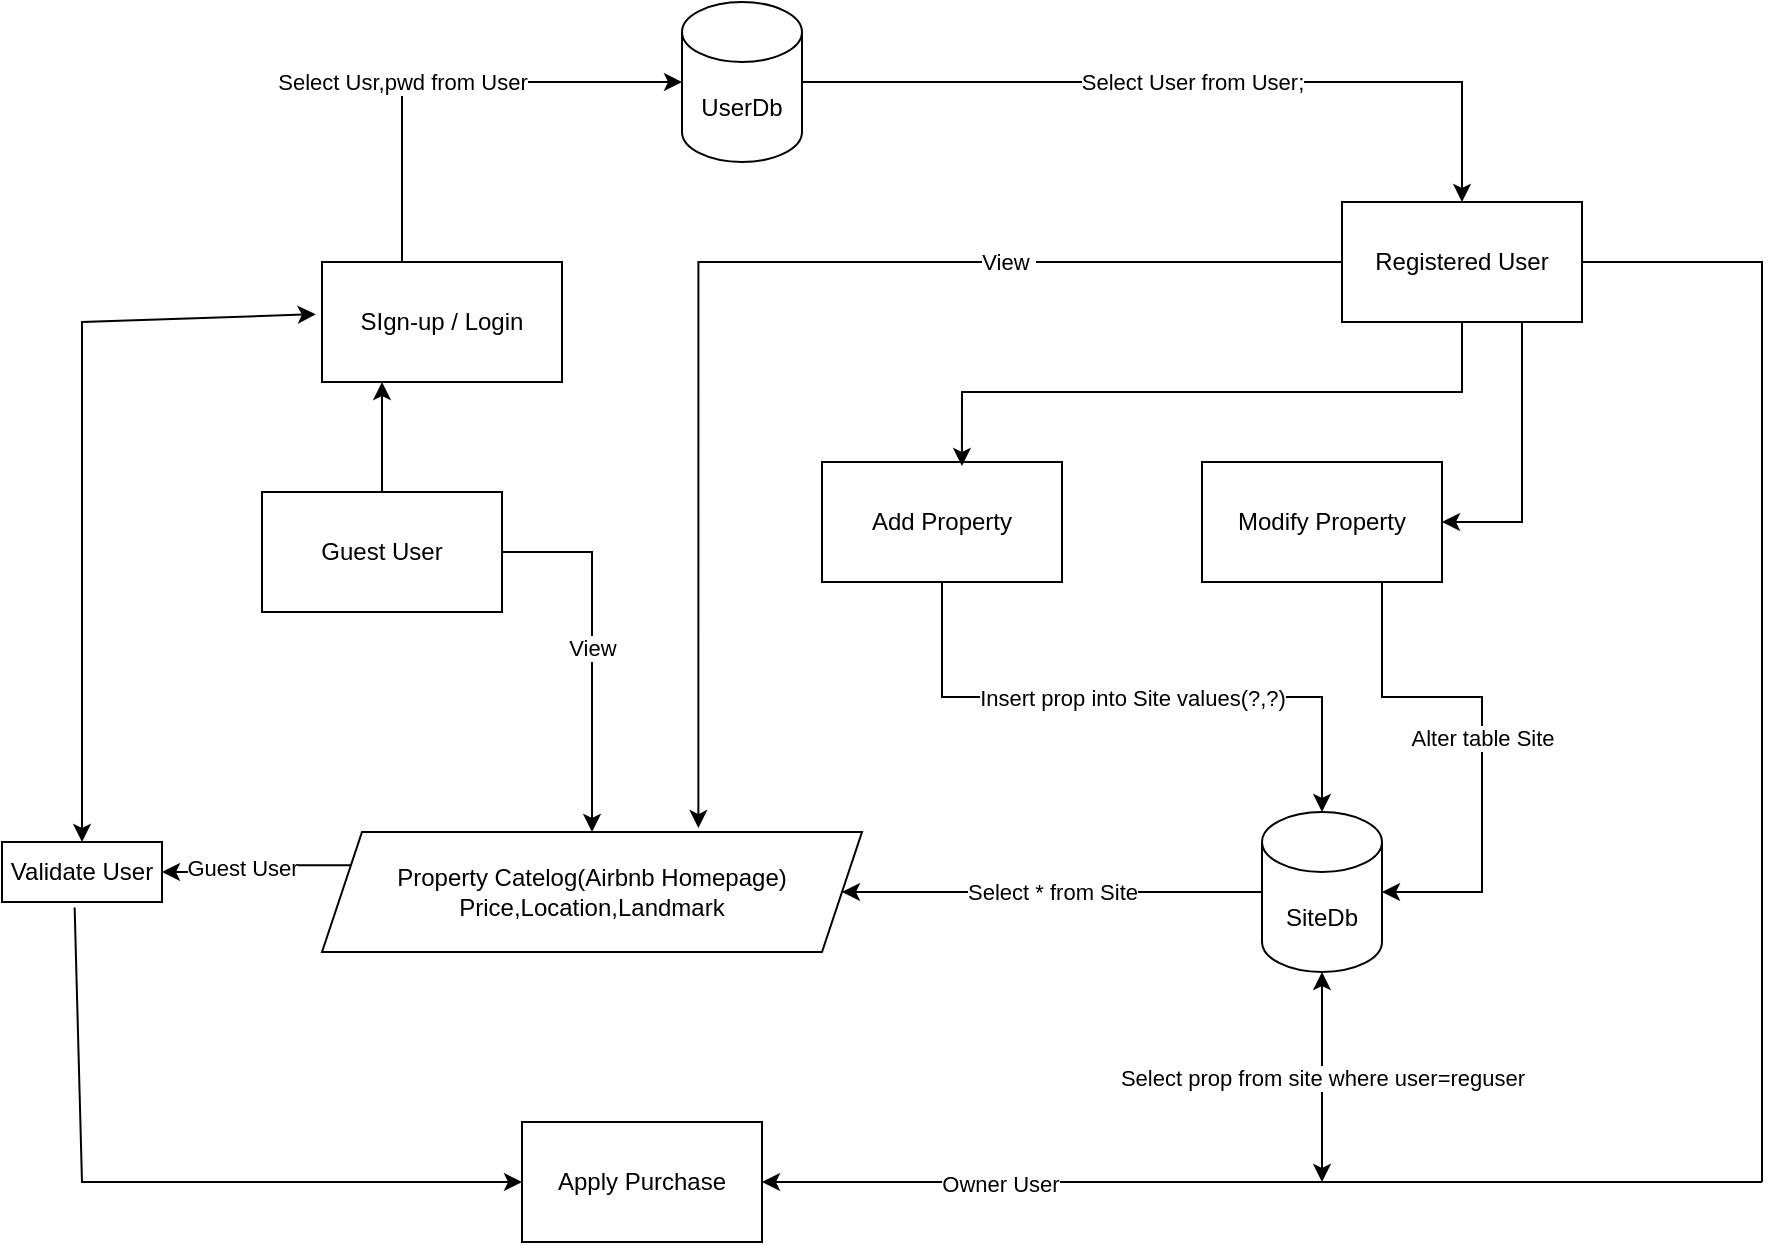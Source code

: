 <mxfile version="24.1.0" type="device">
  <diagram name="Page-1" id="U8EL58BPXTpoMDCaqQ3Z">
    <mxGraphModel dx="1366" dy="754" grid="1" gridSize="10" guides="1" tooltips="1" connect="1" arrows="1" fold="1" page="1" pageScale="1" pageWidth="827" pageHeight="1169" math="0" shadow="0">
      <root>
        <mxCell id="0" />
        <mxCell id="1" parent="0" />
        <mxCell id="Mi0udwjmz7kbGrweOO7e-7" value="View" style="edgeStyle=orthogonalEdgeStyle;rounded=0;orthogonalLoop=1;jettySize=auto;html=1;exitX=1;exitY=0.5;exitDx=0;exitDy=0;entryX=0.5;entryY=0;entryDx=0;entryDy=0;" edge="1" parent="1" source="Mi0udwjmz7kbGrweOO7e-1" target="Mi0udwjmz7kbGrweOO7e-2">
          <mxGeometry relative="1" as="geometry" />
        </mxCell>
        <mxCell id="Mi0udwjmz7kbGrweOO7e-20" style="edgeStyle=orthogonalEdgeStyle;rounded=0;orthogonalLoop=1;jettySize=auto;html=1;exitX=0.5;exitY=0;exitDx=0;exitDy=0;entryX=0.25;entryY=1;entryDx=0;entryDy=0;" edge="1" parent="1" source="Mi0udwjmz7kbGrweOO7e-1" target="Mi0udwjmz7kbGrweOO7e-8">
          <mxGeometry relative="1" as="geometry" />
        </mxCell>
        <mxCell id="Mi0udwjmz7kbGrweOO7e-1" value="Guest User" style="rounded=0;whiteSpace=wrap;html=1;" vertex="1" parent="1">
          <mxGeometry x="170" y="355" width="120" height="60" as="geometry" />
        </mxCell>
        <mxCell id="Mi0udwjmz7kbGrweOO7e-72" style="edgeStyle=orthogonalEdgeStyle;rounded=0;orthogonalLoop=1;jettySize=auto;html=1;exitX=0;exitY=0.25;exitDx=0;exitDy=0;entryX=1;entryY=0.5;entryDx=0;entryDy=0;" edge="1" parent="1" source="Mi0udwjmz7kbGrweOO7e-2" target="Mi0udwjmz7kbGrweOO7e-58">
          <mxGeometry relative="1" as="geometry" />
        </mxCell>
        <mxCell id="Mi0udwjmz7kbGrweOO7e-73" value="Guest User" style="edgeLabel;html=1;align=center;verticalAlign=middle;resizable=0;points=[];" vertex="1" connectable="0" parent="Mi0udwjmz7kbGrweOO7e-72">
          <mxGeometry x="0.144" relative="1" as="geometry">
            <mxPoint as="offset" />
          </mxGeometry>
        </mxCell>
        <mxCell id="Mi0udwjmz7kbGrweOO7e-2" value="Property Catelog(Airbnb Homepage)&lt;div&gt;Price,Location,Landmark&lt;/div&gt;" style="shape=parallelogram;perimeter=parallelogramPerimeter;whiteSpace=wrap;html=1;fixedSize=1;" vertex="1" parent="1">
          <mxGeometry x="200" y="525" width="270" height="60" as="geometry" />
        </mxCell>
        <mxCell id="Mi0udwjmz7kbGrweOO7e-8" value="SIgn-up / Login" style="rounded=0;whiteSpace=wrap;html=1;" vertex="1" parent="1">
          <mxGeometry x="200" y="240" width="120" height="60" as="geometry" />
        </mxCell>
        <mxCell id="Mi0udwjmz7kbGrweOO7e-28" style="edgeStyle=orthogonalEdgeStyle;rounded=0;orthogonalLoop=1;jettySize=auto;html=1;exitX=0.75;exitY=1;exitDx=0;exitDy=0;entryX=1;entryY=0.5;entryDx=0;entryDy=0;" edge="1" parent="1" source="Mi0udwjmz7kbGrweOO7e-10" target="Mi0udwjmz7kbGrweOO7e-27">
          <mxGeometry relative="1" as="geometry" />
        </mxCell>
        <mxCell id="Mi0udwjmz7kbGrweOO7e-10" value="Registered User" style="rounded=0;whiteSpace=wrap;html=1;" vertex="1" parent="1">
          <mxGeometry x="710" y="210" width="120" height="60" as="geometry" />
        </mxCell>
        <mxCell id="Mi0udwjmz7kbGrweOO7e-13" value="View&amp;nbsp;" style="edgeStyle=orthogonalEdgeStyle;rounded=0;orthogonalLoop=1;jettySize=auto;html=1;exitX=0;exitY=0.5;exitDx=0;exitDy=0;entryX=0.697;entryY=-0.033;entryDx=0;entryDy=0;entryPerimeter=0;" edge="1" parent="1" source="Mi0udwjmz7kbGrweOO7e-10" target="Mi0udwjmz7kbGrweOO7e-2">
          <mxGeometry x="-0.446" relative="1" as="geometry">
            <mxPoint as="offset" />
          </mxGeometry>
        </mxCell>
        <mxCell id="Mi0udwjmz7kbGrweOO7e-25" value="Insert prop into Site values(?,?)" style="edgeStyle=orthogonalEdgeStyle;rounded=0;orthogonalLoop=1;jettySize=auto;html=1;exitX=0.5;exitY=1;exitDx=0;exitDy=0;" edge="1" parent="1" source="Mi0udwjmz7kbGrweOO7e-14" target="Mi0udwjmz7kbGrweOO7e-24">
          <mxGeometry relative="1" as="geometry" />
        </mxCell>
        <mxCell id="Mi0udwjmz7kbGrweOO7e-14" value="Add Property" style="rounded=0;whiteSpace=wrap;html=1;" vertex="1" parent="1">
          <mxGeometry x="450" y="340" width="120" height="60" as="geometry" />
        </mxCell>
        <mxCell id="Mi0udwjmz7kbGrweOO7e-15" style="edgeStyle=orthogonalEdgeStyle;rounded=0;orthogonalLoop=1;jettySize=auto;html=1;exitX=0.5;exitY=1;exitDx=0;exitDy=0;entryX=0.583;entryY=0.033;entryDx=0;entryDy=0;entryPerimeter=0;" edge="1" parent="1" source="Mi0udwjmz7kbGrweOO7e-10" target="Mi0udwjmz7kbGrweOO7e-14">
          <mxGeometry relative="1" as="geometry" />
        </mxCell>
        <mxCell id="Mi0udwjmz7kbGrweOO7e-23" value="Select User from User;" style="edgeStyle=orthogonalEdgeStyle;rounded=0;orthogonalLoop=1;jettySize=auto;html=1;exitX=1;exitY=0.5;exitDx=0;exitDy=0;exitPerimeter=0;entryX=0.5;entryY=0;entryDx=0;entryDy=0;" edge="1" parent="1" source="Mi0udwjmz7kbGrweOO7e-21" target="Mi0udwjmz7kbGrweOO7e-10">
          <mxGeometry relative="1" as="geometry" />
        </mxCell>
        <mxCell id="Mi0udwjmz7kbGrweOO7e-21" value="UserDb" style="shape=cylinder3;whiteSpace=wrap;html=1;boundedLbl=1;backgroundOutline=1;size=15;" vertex="1" parent="1">
          <mxGeometry x="380" y="110" width="60" height="80" as="geometry" />
        </mxCell>
        <mxCell id="Mi0udwjmz7kbGrweOO7e-22" value="Select Usr,pwd from User" style="edgeStyle=orthogonalEdgeStyle;rounded=0;orthogonalLoop=1;jettySize=auto;html=1;exitX=0.75;exitY=0;exitDx=0;exitDy=0;entryX=0;entryY=0.5;entryDx=0;entryDy=0;entryPerimeter=0;" edge="1" parent="1" source="Mi0udwjmz7kbGrweOO7e-8" target="Mi0udwjmz7kbGrweOO7e-21">
          <mxGeometry relative="1" as="geometry">
            <Array as="points">
              <mxPoint x="240" y="240" />
              <mxPoint x="240" y="150" />
            </Array>
          </mxGeometry>
        </mxCell>
        <mxCell id="Mi0udwjmz7kbGrweOO7e-26" value="Select * from Site" style="edgeStyle=orthogonalEdgeStyle;rounded=0;orthogonalLoop=1;jettySize=auto;html=1;exitX=0;exitY=0.5;exitDx=0;exitDy=0;exitPerimeter=0;" edge="1" parent="1" source="Mi0udwjmz7kbGrweOO7e-24" target="Mi0udwjmz7kbGrweOO7e-2">
          <mxGeometry relative="1" as="geometry" />
        </mxCell>
        <mxCell id="Mi0udwjmz7kbGrweOO7e-24" value="SiteDb" style="shape=cylinder3;whiteSpace=wrap;html=1;boundedLbl=1;backgroundOutline=1;size=15;" vertex="1" parent="1">
          <mxGeometry x="670" y="515" width="60" height="80" as="geometry" />
        </mxCell>
        <mxCell id="Mi0udwjmz7kbGrweOO7e-27" value="Modify Property" style="rounded=0;whiteSpace=wrap;html=1;" vertex="1" parent="1">
          <mxGeometry x="640" y="340" width="120" height="60" as="geometry" />
        </mxCell>
        <mxCell id="Mi0udwjmz7kbGrweOO7e-29" value="Alter table Site" style="edgeStyle=orthogonalEdgeStyle;rounded=0;orthogonalLoop=1;jettySize=auto;html=1;exitX=0.75;exitY=1;exitDx=0;exitDy=0;entryX=1;entryY=0.5;entryDx=0;entryDy=0;entryPerimeter=0;" edge="1" parent="1" source="Mi0udwjmz7kbGrweOO7e-27" target="Mi0udwjmz7kbGrweOO7e-24">
          <mxGeometry relative="1" as="geometry" />
        </mxCell>
        <mxCell id="Mi0udwjmz7kbGrweOO7e-43" value="" style="endArrow=none;html=1;rounded=0;entryX=1;entryY=0.5;entryDx=0;entryDy=0;" edge="1" parent="1" target="Mi0udwjmz7kbGrweOO7e-10">
          <mxGeometry width="50" height="50" relative="1" as="geometry">
            <mxPoint x="920" y="700" as="sourcePoint" />
            <mxPoint x="980" y="440" as="targetPoint" />
            <Array as="points">
              <mxPoint x="920" y="240" />
            </Array>
          </mxGeometry>
        </mxCell>
        <mxCell id="Mi0udwjmz7kbGrweOO7e-44" value="" style="endArrow=classic;html=1;rounded=0;" edge="1" parent="1">
          <mxGeometry width="50" height="50" relative="1" as="geometry">
            <mxPoint x="920" y="700" as="sourcePoint" />
            <mxPoint x="420" y="700" as="targetPoint" />
            <Array as="points">
              <mxPoint x="700" y="700" />
            </Array>
          </mxGeometry>
        </mxCell>
        <mxCell id="Mi0udwjmz7kbGrweOO7e-66" value="Owner User" style="edgeLabel;html=1;align=center;verticalAlign=middle;resizable=0;points=[];" vertex="1" connectable="0" parent="Mi0udwjmz7kbGrweOO7e-44">
          <mxGeometry x="0.525" y="1" relative="1" as="geometry">
            <mxPoint as="offset" />
          </mxGeometry>
        </mxCell>
        <mxCell id="Mi0udwjmz7kbGrweOO7e-47" value="Select prop from site where user=reguser" style="endArrow=classic;startArrow=classic;html=1;rounded=0;entryX=0.5;entryY=1;entryDx=0;entryDy=0;entryPerimeter=0;" edge="1" parent="1" target="Mi0udwjmz7kbGrweOO7e-24">
          <mxGeometry width="50" height="50" relative="1" as="geometry">
            <mxPoint x="700" y="700" as="sourcePoint" />
            <mxPoint x="620" y="380" as="targetPoint" />
            <Array as="points" />
          </mxGeometry>
        </mxCell>
        <mxCell id="Mi0udwjmz7kbGrweOO7e-58" value="Validate User" style="rounded=0;whiteSpace=wrap;html=1;" vertex="1" parent="1">
          <mxGeometry x="40" y="530" width="80" height="30" as="geometry" />
        </mxCell>
        <mxCell id="Mi0udwjmz7kbGrweOO7e-65" value="Apply Purchase" style="rounded=0;whiteSpace=wrap;html=1;" vertex="1" parent="1">
          <mxGeometry x="300" y="670" width="120" height="60" as="geometry" />
        </mxCell>
        <mxCell id="Mi0udwjmz7kbGrweOO7e-75" value="" style="endArrow=classic;html=1;rounded=0;entryX=0;entryY=0.5;entryDx=0;entryDy=0;exitX=0.454;exitY=1.093;exitDx=0;exitDy=0;exitPerimeter=0;" edge="1" parent="1" source="Mi0udwjmz7kbGrweOO7e-58" target="Mi0udwjmz7kbGrweOO7e-65">
          <mxGeometry width="50" height="50" relative="1" as="geometry">
            <mxPoint x="340" y="610" as="sourcePoint" />
            <mxPoint x="390" y="560" as="targetPoint" />
            <Array as="points">
              <mxPoint x="80" y="700" />
            </Array>
          </mxGeometry>
        </mxCell>
        <mxCell id="Mi0udwjmz7kbGrweOO7e-76" value="" style="endArrow=classic;startArrow=classic;html=1;rounded=0;entryX=-0.026;entryY=0.435;entryDx=0;entryDy=0;entryPerimeter=0;exitX=0.5;exitY=0;exitDx=0;exitDy=0;" edge="1" parent="1" source="Mi0udwjmz7kbGrweOO7e-58" target="Mi0udwjmz7kbGrweOO7e-8">
          <mxGeometry width="50" height="50" relative="1" as="geometry">
            <mxPoint x="340" y="470" as="sourcePoint" />
            <mxPoint x="390" y="420" as="targetPoint" />
            <Array as="points">
              <mxPoint x="80" y="270" />
            </Array>
          </mxGeometry>
        </mxCell>
      </root>
    </mxGraphModel>
  </diagram>
</mxfile>
